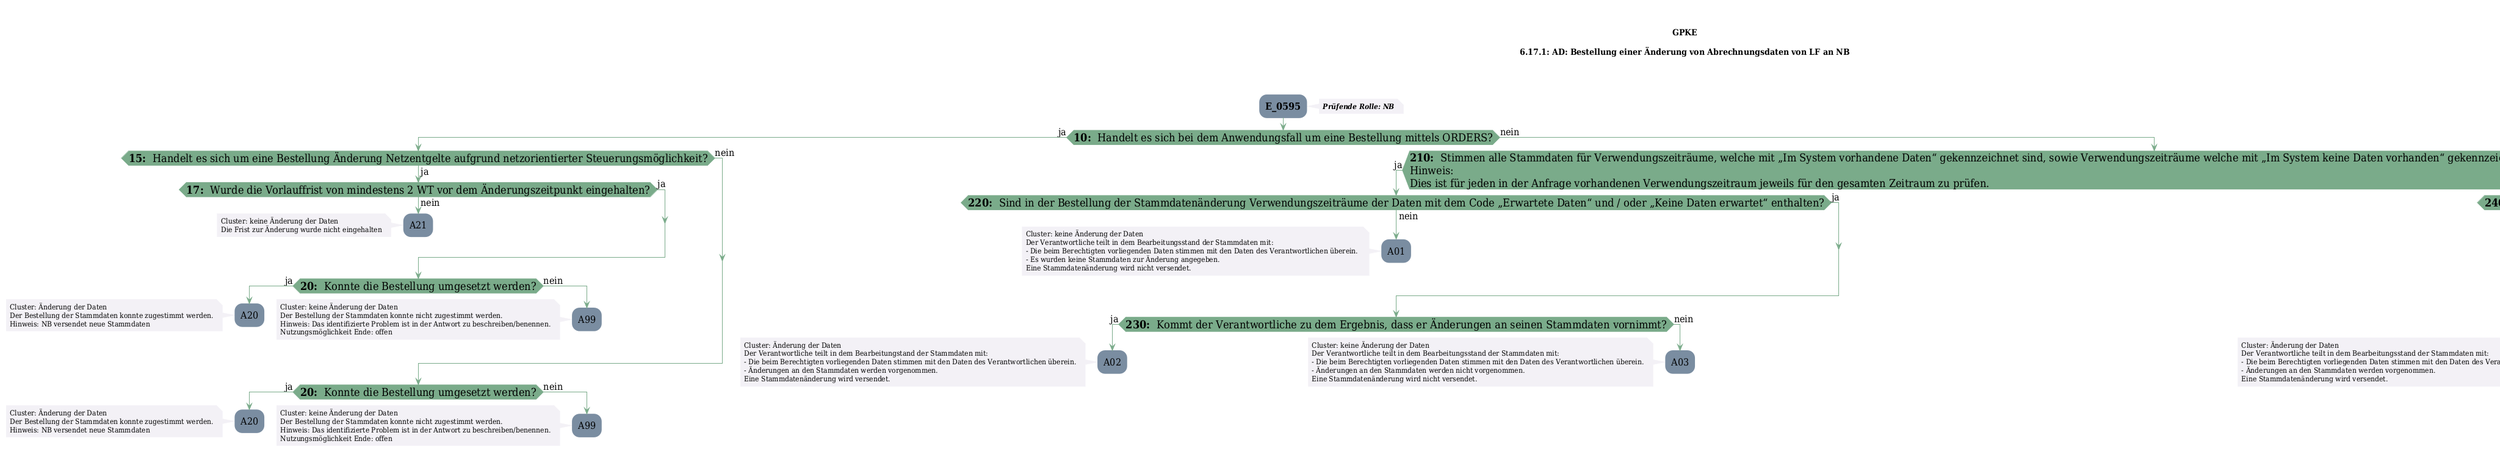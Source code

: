 @startuml
skinparam Shadowing false
skinparam NoteBorderColor #f3f1f6
skinparam NoteBackgroundColor #f3f1f6
skinparam NoteFontSize 12
skinparam ActivityBorderColor none
skinparam ActivityBackgroundColor #7a8da1
skinparam ActivityFontSize 16
skinparam ArrowColor #7aab8a
skinparam ArrowFontSize 16
skinparam ActivityDiamondBackgroundColor #7aab8a
skinparam ActivityDiamondBorderColor #7aab8a
skinparam ActivityDiamondFontSize 18
skinparam defaultFontName DejaVu Serif Condensed
skinparam ActivityEndColor #669580

header
<b>FV2210
2022-12-12
endheader

title
GPKE

6.17.1: AD: Bestellung einer Änderung von Abrechnungsdaten von LF an NB



end title
:<b>E_0595</b>;
note right
<b><i>Prüfende Rolle: NB
end note

if (<b>10: </b> Handelt es sich bei dem Anwendungsfall um eine Bestellung mittels ORDERS?) then (ja)
    if (<b>15: </b> Handelt es sich um eine Bestellung Änderung Netzentgelte aufgrund netzorientierter Steuerungsmöglichkeit?) then (ja)
        if (<b>17: </b> Wurde die Vorlauffrist von mindestens 2 WT vor dem Änderungszeitpunkt eingehalten?) then (ja)
        else (nein)
            :A21;
            note left
                Cluster: keine Änderung der Daten
                Die Frist zur Änderung wurde nicht eingehalten
            endnote
            kill;
        endif
        if (<b>20: </b> Konnte die Bestellung umgesetzt werden?) then (ja)
            :A20;
            note left
                Cluster: Änderung der Daten
                Der Bestellung der Stammdaten konnte zugestimmt werden.
                Hinweis: NB versendet neue Stammdaten
            endnote
            kill;
        else (nein)
            :A99;
            note left
                Cluster: keine Änderung der Daten
                Der Bestellung der Stammdaten konnte nicht zugestimmt werden.
                Hinweis: Das identifizierte Problem ist in der Antwort zu beschreiben/benennen.
                Nutzungsmöglichkeit Ende: offen
            endnote
            kill;
        endif
    else (nein)
    endif
    if (<b>20: </b> Konnte die Bestellung umgesetzt werden?) then (ja)
        :A20;
        note left
            Cluster: Änderung der Daten
            Der Bestellung der Stammdaten konnte zugestimmt werden.
            Hinweis: NB versendet neue Stammdaten
        endnote
        kill;
    else (nein)
        :A99;
        note left
            Cluster: keine Änderung der Daten
            Der Bestellung der Stammdaten konnte nicht zugestimmt werden.
            Hinweis: Das identifizierte Problem ist in der Antwort zu beschreiben/benennen.
            Nutzungsmöglichkeit Ende: offen
        endnote
        kill;
    endif
else (nein)
    if (<b>210: </b> Stimmen alle Stammdaten für Verwendungszeiträume, welche mit „Im System vorhandene Daten“ gekennzeichnet sind, sowie Verwendungszeiträume welche mit „Im System keine Daten vorhanden“ gekennzeichnet sind, mit dem beim Verantwortlichen vorliegenden Stammdaten überein?
Hinweis:
Dies ist für jeden in der Anfrage vorhandenen Verwendungszeitraum jeweils für den gesamten Zeitraum zu prüfen.) then (ja)
        if (<b>220: </b> Sind in der Bestellung der Stammdatenänderung Verwendungszeiträume der Daten mit dem Code „Erwartete Daten“ und / oder „Keine Daten erwartet“ enthalten?) then (ja)
        else (nein)
            :A01;
            note left
                Cluster: keine Änderung der Daten
                Der Verantwortliche teilt in dem Bearbeitungsstand der Stammdaten mit: 
                - Die beim Berechtigten vorliegenden Daten stimmen mit den Daten des Verantwortlichen überein. 
                - Es wurden keine Stammdaten zur Änderung angegeben. 
                Eine Stammdatenänderung wird nicht versendet.
            endnote
            kill;
        endif
        if (<b>230: </b> Kommt der Verantwortliche zu dem Ergebnis, dass er Änderungen an seinen Stammdaten vornimmt?) then (ja)
            :A02;
            note left
                Cluster: Änderung der Daten
                Der Verantwortliche teilt in dem Bearbeitungstand der Stammdaten mit:
                - Die beim Berechtigten vorliegenden Daten stimmen mit den Daten des Verantwortlichen überein.
                - Änderungen an den Stammdaten werden vorgenommen. 
                Eine Stammdatenänderung wird versendet.
            endnote
            kill;
        else (nein)
            :A03;
            note left
                Cluster: keine Änderung der Daten
                Der Verantwortliche teilt in dem Bearbeitungsstand der Stammdaten mit:
                - Die beim Berechtigten vorliegenden Daten stimmen mit den Daten des Verantwortlichen überein.
                - Änderungen an den Stammdaten werden nicht vorgenommen.
                Eine Stammdatenänderung wird nicht versendet.
            endnote
            kill;
        endif
    else (nein)
        if (<b>240: </b> Sind in der Bestellung der Stammdatenänderung Verwendungszeiträume der Daten mit dem Code „Erwartete Daten“ und / oder „Keine Daten erwartet“ enthalten?) then (ja)
        else (nein)
            :A04;
            note left
                Cluster: Änderung der Daten
                Der Verantwortliche teilt in dem Bearbeitungsstand der Stammdaten mit: 
                - Die beim Berechtigten vorliegenden Daten stimmen mit den Daten des Verantwortlichen nicht überein. 
                - Es wurden keine Stammdaten zur Änderung angegeben. 
                Eine Stammdatenänderung wird versendet.
            endnote
            kill;
        endif
        if (<b>250: </b> Kommt der Verantwortliche zu dem Ergebnis, dass er Änderungen an seinen Stammdaten vornimmt?) then (ja)
            :A05;
            note left
                Cluster: Änderung der Daten
                Der Verantwortliche teilt in dem Bearbeitungsstand der Stammdaten mit:
                - Die beim Berechtigten vorliegenden Daten stimmen mit den Daten des Verantwortlichen nicht überein.
                - Änderungen an den Stammdaten werden vorgenommen. 
                Eine Stammdatenänderung wird versendet.
            endnote
            kill;
        else (nein)
            :A06;
            note left
                Cluster: Änderung der Daten
                Der Verantwortliche teilt in dem Bearbeitungsstand der Stammdaten mit: 
                - Die beim Berechtigten vorliegenden Daten stimmen mit den Daten des Verantwortlichen nicht überein.
                - Änderungen an den Stammdaten werden nicht vornehmen
                Eine Stammdatenänderung wird versendet.
            endnote
            kill;
        endif
    endif
endif

@enduml
